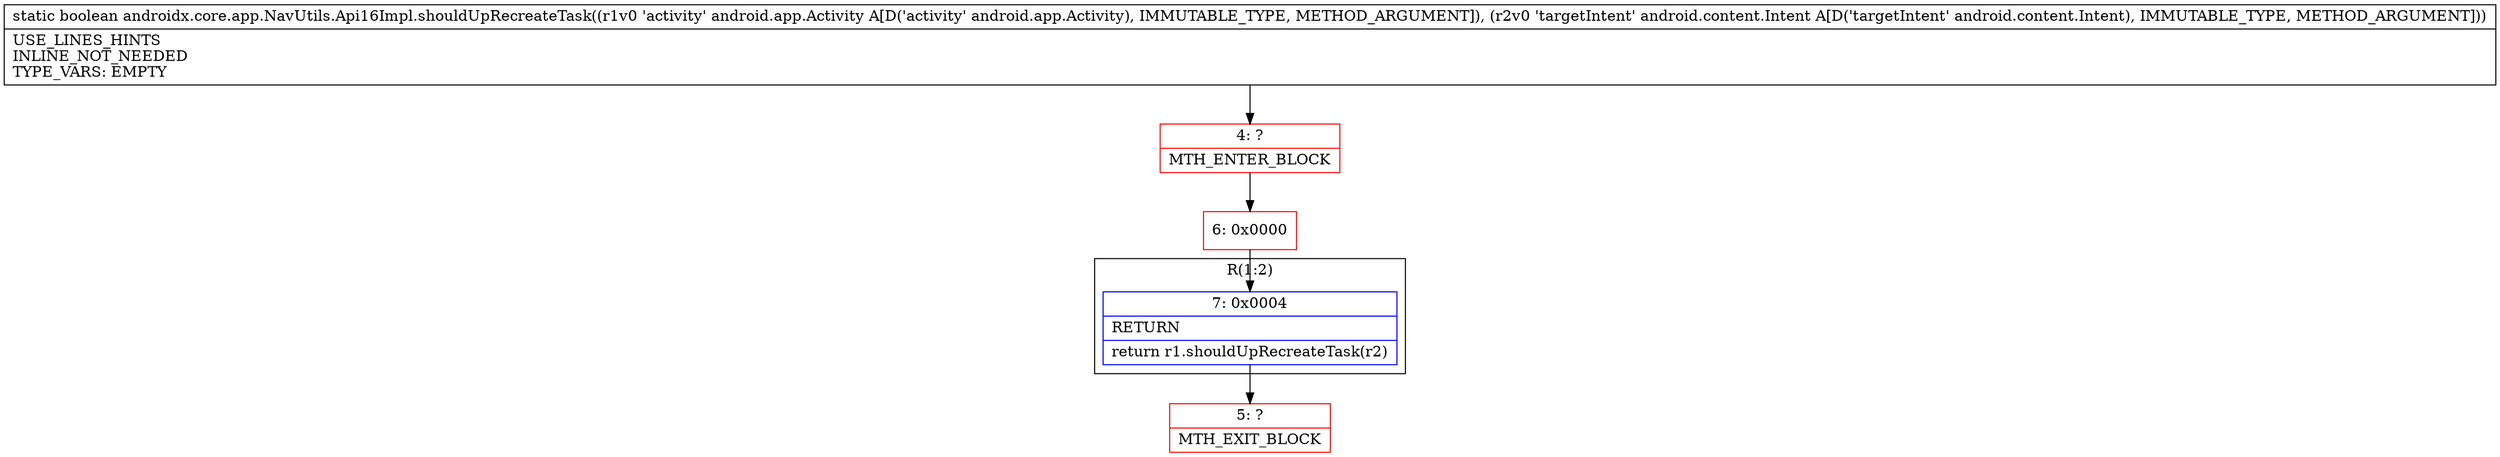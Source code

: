 digraph "CFG forandroidx.core.app.NavUtils.Api16Impl.shouldUpRecreateTask(Landroid\/app\/Activity;Landroid\/content\/Intent;)Z" {
subgraph cluster_Region_846892885 {
label = "R(1:2)";
node [shape=record,color=blue];
Node_7 [shape=record,label="{7\:\ 0x0004|RETURN\l|return r1.shouldUpRecreateTask(r2)\l}"];
}
Node_4 [shape=record,color=red,label="{4\:\ ?|MTH_ENTER_BLOCK\l}"];
Node_6 [shape=record,color=red,label="{6\:\ 0x0000}"];
Node_5 [shape=record,color=red,label="{5\:\ ?|MTH_EXIT_BLOCK\l}"];
MethodNode[shape=record,label="{static boolean androidx.core.app.NavUtils.Api16Impl.shouldUpRecreateTask((r1v0 'activity' android.app.Activity A[D('activity' android.app.Activity), IMMUTABLE_TYPE, METHOD_ARGUMENT]), (r2v0 'targetIntent' android.content.Intent A[D('targetIntent' android.content.Intent), IMMUTABLE_TYPE, METHOD_ARGUMENT]))  | USE_LINES_HINTS\lINLINE_NOT_NEEDED\lTYPE_VARS: EMPTY\l}"];
MethodNode -> Node_4;Node_7 -> Node_5;
Node_4 -> Node_6;
Node_6 -> Node_7;
}

